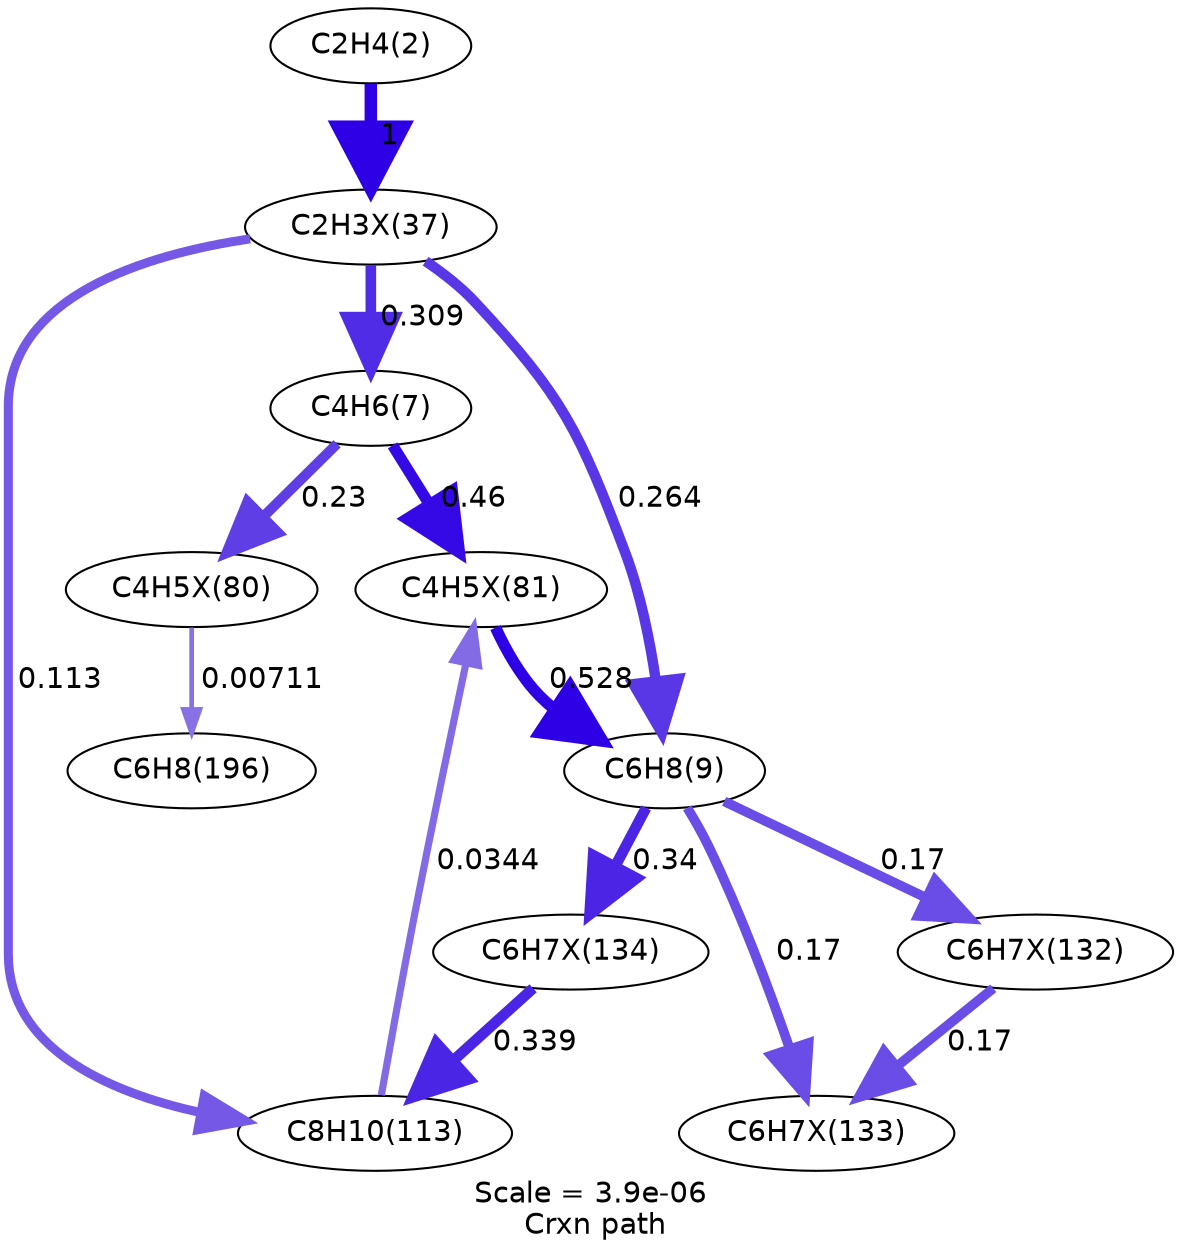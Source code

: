 digraph reaction_paths {
center=1;
s5 -> s33[fontname="Helvetica", style="setlinewidth(6)", arrowsize=3, color="0.7, 1.5, 0.9"
, label=" 1"];
s33 -> s8[fontname="Helvetica", style="setlinewidth(5.11)", arrowsize=2.56, color="0.7, 0.809, 0.9"
, label=" 0.309"];
s33 -> s9[fontname="Helvetica", style="setlinewidth(4.99)", arrowsize=2.5, color="0.7, 0.764, 0.9"
, label=" 0.264"];
s33 -> s10[fontname="Helvetica", style="setlinewidth(4.35)", arrowsize=2.18, color="0.7, 0.613, 0.9"
, label=" 0.113"];
s8 -> s40[fontname="Helvetica", style="setlinewidth(5.41)", arrowsize=2.71, color="0.7, 0.96, 0.9"
, label=" 0.46"];
s8 -> s39[fontname="Helvetica", style="setlinewidth(4.89)", arrowsize=2.45, color="0.7, 0.73, 0.9"
, label=" 0.23"];
s40 -> s9[fontname="Helvetica", style="setlinewidth(5.52)", arrowsize=2.76, color="0.7, 1.03, 0.9"
, label=" 0.528"];
s10 -> s40[fontname="Helvetica", style="setlinewidth(3.46)", arrowsize=1.73, color="0.7, 0.534, 0.9"
, label=" 0.0344"];
s9 -> s43[fontname="Helvetica", style="setlinewidth(5.19)", arrowsize=2.59, color="0.7, 0.84, 0.9"
, label=" 0.34"];
s9 -> s42[fontname="Helvetica", style="setlinewidth(4.66)", arrowsize=2.33, color="0.7, 0.67, 0.9"
, label=" 0.17"];
s9 -> s41[fontname="Helvetica", style="setlinewidth(4.66)", arrowsize=2.33, color="0.7, 0.67, 0.9"
, label=" 0.17"];
s39 -> s14[fontname="Helvetica", style="setlinewidth(2.27)", arrowsize=1.13, color="0.7, 0.507, 0.9"
, label=" 0.00711"];
s43 -> s10[fontname="Helvetica", style="setlinewidth(5.18)", arrowsize=2.59, color="0.7, 0.839, 0.9"
, label=" 0.339"];
s41 -> s42[fontname="Helvetica", style="setlinewidth(4.66)", arrowsize=2.33, color="0.7, 0.67, 0.9"
, label=" 0.17"];
s5 [ fontname="Helvetica", label="C2H4(2)"];
s8 [ fontname="Helvetica", label="C4H6(7)"];
s9 [ fontname="Helvetica", label="C6H8(9)"];
s10 [ fontname="Helvetica", label="C8H10(113)"];
s14 [ fontname="Helvetica", label="C6H8(196)"];
s33 [ fontname="Helvetica", label="C2H3X(37)"];
s39 [ fontname="Helvetica", label="C4H5X(80)"];
s40 [ fontname="Helvetica", label="C4H5X(81)"];
s41 [ fontname="Helvetica", label="C6H7X(132)"];
s42 [ fontname="Helvetica", label="C6H7X(133)"];
s43 [ fontname="Helvetica", label="C6H7X(134)"];
 label = "Scale = 3.9e-06\l Crxn path";
 fontname = "Helvetica";
}
